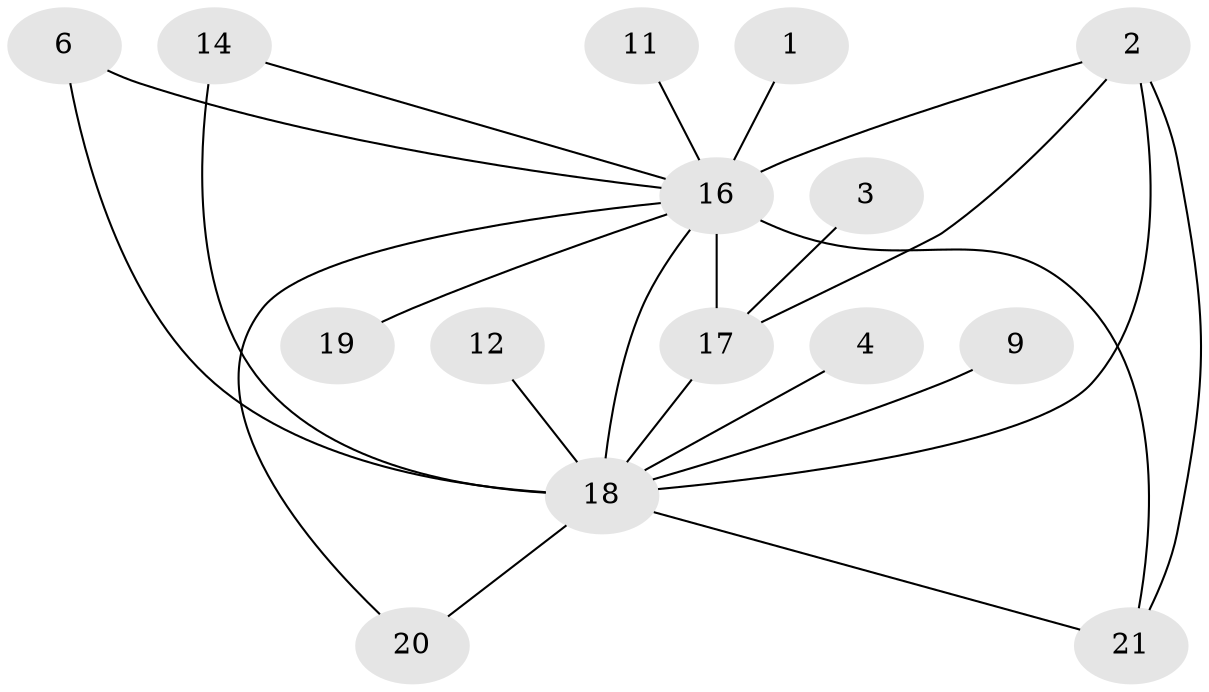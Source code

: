 // original degree distribution, {3: 0.18840579710144928, 5: 0.14492753623188406, 4: 0.14492753623188406, 2: 0.17391304347826086, 1: 0.17391304347826086, 6: 0.07246376811594203, 7: 0.014492753623188406, 8: 0.014492753623188406, 0: 0.07246376811594203}
// Generated by graph-tools (version 1.1) at 2025/35/03/04/25 23:35:45]
// undirected, 15 vertices, 22 edges
graph export_dot {
  node [color=gray90,style=filled];
  1;
  2;
  3;
  4;
  6;
  9;
  11;
  12;
  14;
  16;
  17;
  18;
  19;
  20;
  21;
  1 -- 16 [weight=1.0];
  2 -- 16 [weight=1.0];
  2 -- 17 [weight=1.0];
  2 -- 18 [weight=1.0];
  2 -- 21 [weight=1.0];
  3 -- 17 [weight=1.0];
  4 -- 18 [weight=1.0];
  6 -- 16 [weight=1.0];
  6 -- 18 [weight=4.0];
  9 -- 18 [weight=1.0];
  11 -- 16 [weight=1.0];
  12 -- 18 [weight=2.0];
  14 -- 16 [weight=1.0];
  14 -- 18 [weight=2.0];
  16 -- 17 [weight=2.0];
  16 -- 18 [weight=3.0];
  16 -- 19 [weight=4.0];
  16 -- 20 [weight=1.0];
  16 -- 21 [weight=9.0];
  17 -- 18 [weight=1.0];
  18 -- 20 [weight=1.0];
  18 -- 21 [weight=3.0];
}
